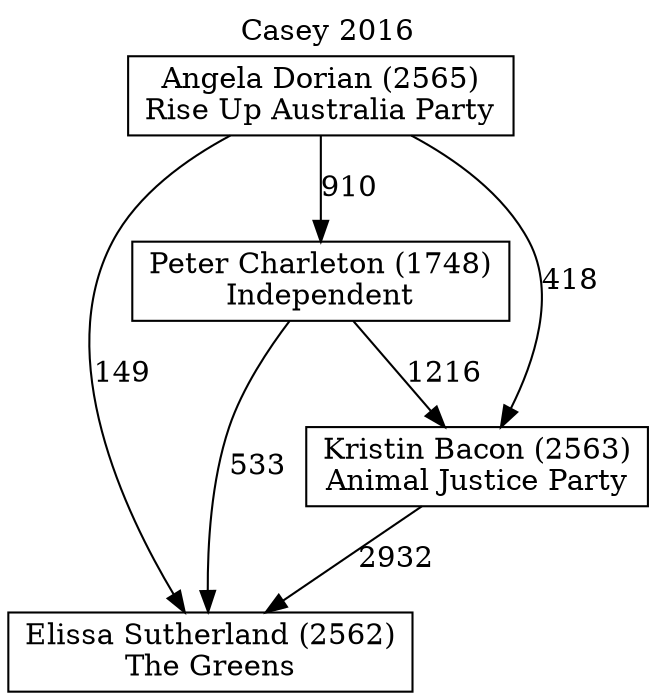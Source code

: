 // House preference flow
digraph "Elissa Sutherland (2562)_Casey_2016" {
	graph [label="Casey 2016" labelloc=t mclimit=10]
	node [shape=box]
	"Peter Charleton (1748)" [label="Peter Charleton (1748)
Independent"]
	"Elissa Sutherland (2562)" [label="Elissa Sutherland (2562)
The Greens"]
	"Kristin Bacon (2563)" [label="Kristin Bacon (2563)
Animal Justice Party"]
	"Angela Dorian (2565)" [label="Angela Dorian (2565)
Rise Up Australia Party"]
	"Kristin Bacon (2563)" -> "Elissa Sutherland (2562)" [label=2932]
	"Angela Dorian (2565)" -> "Kristin Bacon (2563)" [label=418]
	"Peter Charleton (1748)" -> "Elissa Sutherland (2562)" [label=533]
	"Peter Charleton (1748)" -> "Kristin Bacon (2563)" [label=1216]
	"Angela Dorian (2565)" -> "Elissa Sutherland (2562)" [label=149]
	"Angela Dorian (2565)" -> "Peter Charleton (1748)" [label=910]
}
